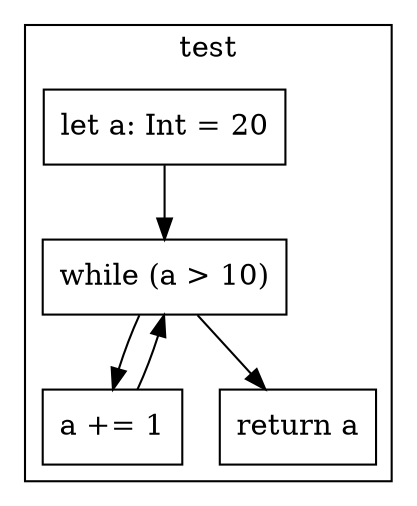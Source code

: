 digraph "unbound-loop-3" {
    node [shape=box];
    subgraph "cluster_test" {
        label="test";
        "test_141" [label="let a: Int = 20"];
        "test_142" [label="while (a > 10)"];
        "test_144" [label="a += 1"];
        "test_147" [label="return a"];
        "test_141" -> "test_142";
        "test_142" -> "test_144";
        "test_144" -> "test_142";
        "test_142" -> "test_147";
    }
}
